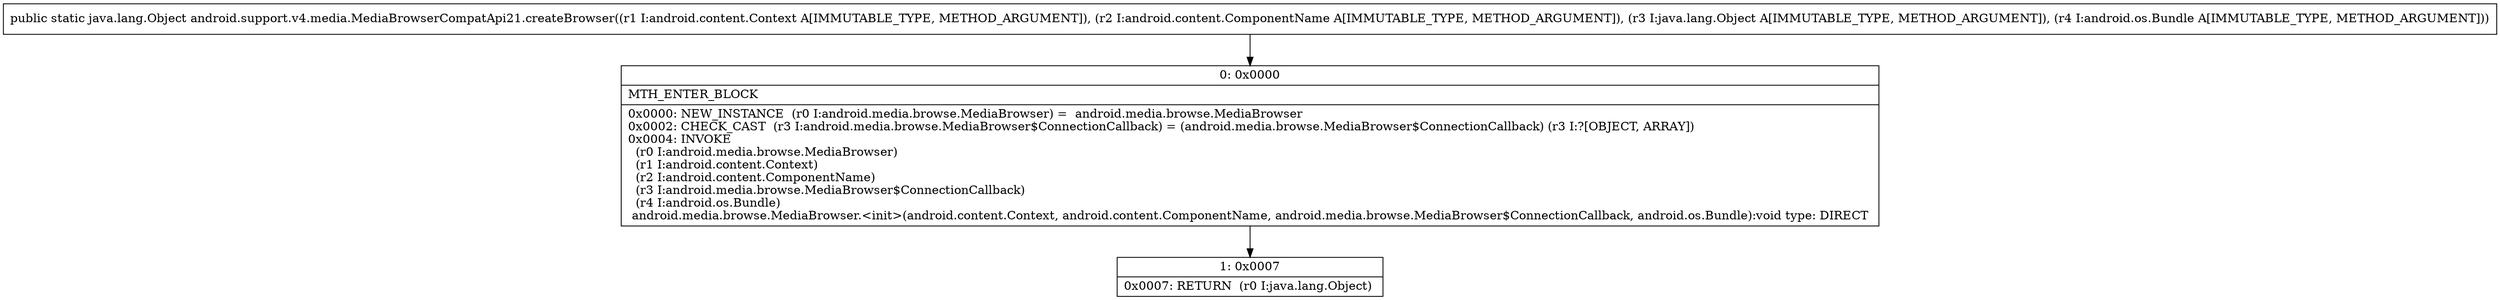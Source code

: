 digraph "CFG forandroid.support.v4.media.MediaBrowserCompatApi21.createBrowser(Landroid\/content\/Context;Landroid\/content\/ComponentName;Ljava\/lang\/Object;Landroid\/os\/Bundle;)Ljava\/lang\/Object;" {
Node_0 [shape=record,label="{0\:\ 0x0000|MTH_ENTER_BLOCK\l|0x0000: NEW_INSTANCE  (r0 I:android.media.browse.MediaBrowser) =  android.media.browse.MediaBrowser \l0x0002: CHECK_CAST  (r3 I:android.media.browse.MediaBrowser$ConnectionCallback) = (android.media.browse.MediaBrowser$ConnectionCallback) (r3 I:?[OBJECT, ARRAY]) \l0x0004: INVOKE  \l  (r0 I:android.media.browse.MediaBrowser)\l  (r1 I:android.content.Context)\l  (r2 I:android.content.ComponentName)\l  (r3 I:android.media.browse.MediaBrowser$ConnectionCallback)\l  (r4 I:android.os.Bundle)\l android.media.browse.MediaBrowser.\<init\>(android.content.Context, android.content.ComponentName, android.media.browse.MediaBrowser$ConnectionCallback, android.os.Bundle):void type: DIRECT \l}"];
Node_1 [shape=record,label="{1\:\ 0x0007|0x0007: RETURN  (r0 I:java.lang.Object) \l}"];
MethodNode[shape=record,label="{public static java.lang.Object android.support.v4.media.MediaBrowserCompatApi21.createBrowser((r1 I:android.content.Context A[IMMUTABLE_TYPE, METHOD_ARGUMENT]), (r2 I:android.content.ComponentName A[IMMUTABLE_TYPE, METHOD_ARGUMENT]), (r3 I:java.lang.Object A[IMMUTABLE_TYPE, METHOD_ARGUMENT]), (r4 I:android.os.Bundle A[IMMUTABLE_TYPE, METHOD_ARGUMENT])) }"];
MethodNode -> Node_0;
Node_0 -> Node_1;
}

